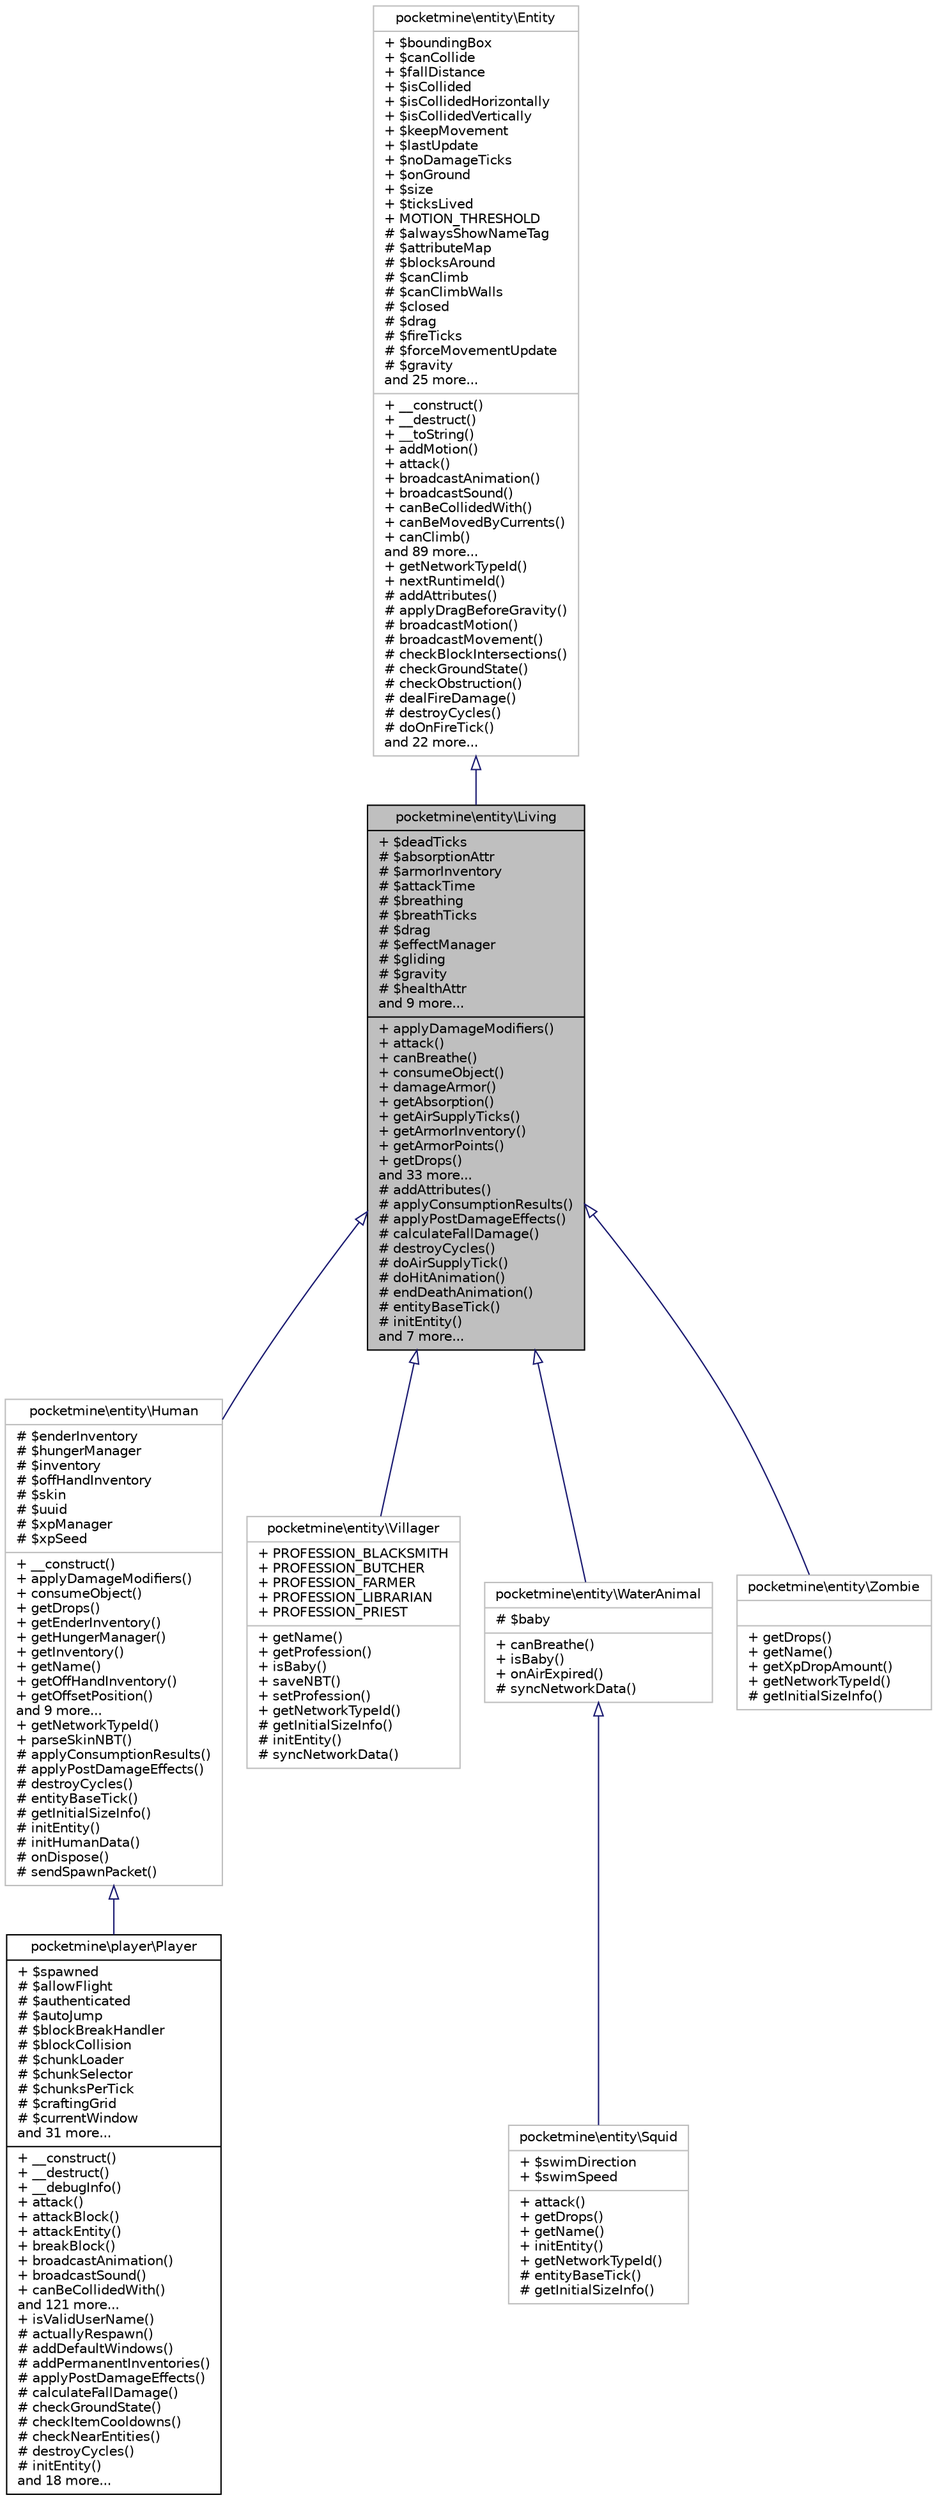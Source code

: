 digraph "pocketmine\entity\Living"
{
 // INTERACTIVE_SVG=YES
 // LATEX_PDF_SIZE
  edge [fontname="Helvetica",fontsize="10",labelfontname="Helvetica",labelfontsize="10"];
  node [fontname="Helvetica",fontsize="10",shape=record];
  Node1 [label="{pocketmine\\entity\\Living\n|+ $deadTicks\l# $absorptionAttr\l# $armorInventory\l# $attackTime\l# $breathing\l# $breathTicks\l# $drag\l# $effectManager\l# $gliding\l# $gravity\l# $healthAttr\land 9 more...\l|+ applyDamageModifiers()\l+ attack()\l+ canBreathe()\l+ consumeObject()\l+ damageArmor()\l+ getAbsorption()\l+ getAirSupplyTicks()\l+ getArmorInventory()\l+ getArmorPoints()\l+ getDrops()\land 33 more...\l# addAttributes()\l# applyConsumptionResults()\l# applyPostDamageEffects()\l# calculateFallDamage()\l# destroyCycles()\l# doAirSupplyTick()\l# doHitAnimation()\l# endDeathAnimation()\l# entityBaseTick()\l# initEntity()\land 7 more...\l}",height=0.2,width=0.4,color="black", fillcolor="grey75", style="filled", fontcolor="black",tooltip=" "];
  Node2 -> Node1 [dir="back",color="midnightblue",fontsize="10",style="solid",arrowtail="onormal",fontname="Helvetica"];
  Node2 [label="{pocketmine\\entity\\Entity\n|+ $boundingBox\l+ $canCollide\l+ $fallDistance\l+ $isCollided\l+ $isCollidedHorizontally\l+ $isCollidedVertically\l+ $keepMovement\l+ $lastUpdate\l+ $noDamageTicks\l+ $onGround\l+ $size\l+ $ticksLived\l+ MOTION_THRESHOLD\l# $alwaysShowNameTag\l# $attributeMap\l# $blocksAround\l# $canClimb\l# $canClimbWalls\l# $closed\l# $drag\l# $fireTicks\l# $forceMovementUpdate\l# $gravity\land 25 more...\l|+ __construct()\l+ __destruct()\l+ __toString()\l+ addMotion()\l+ attack()\l+ broadcastAnimation()\l+ broadcastSound()\l+ canBeCollidedWith()\l+ canBeMovedByCurrents()\l+ canClimb()\land 89 more...\l+ getNetworkTypeId()\l+ nextRuntimeId()\l# addAttributes()\l# applyDragBeforeGravity()\l# broadcastMotion()\l# broadcastMovement()\l# checkBlockIntersections()\l# checkGroundState()\l# checkObstruction()\l# dealFireDamage()\l# destroyCycles()\l# doOnFireTick()\land 22 more...\l}",height=0.2,width=0.4,color="grey75", fillcolor="white", style="filled",URL="$d2/d3c/classpocketmine_1_1entity_1_1_entity.html",tooltip=" "];
  Node1 -> Node3 [dir="back",color="midnightblue",fontsize="10",style="solid",arrowtail="onormal",fontname="Helvetica"];
  Node3 [label="{pocketmine\\entity\\Human\n|# $enderInventory\l# $hungerManager\l# $inventory\l# $offHandInventory\l# $skin\l# $uuid\l# $xpManager\l# $xpSeed\l|+ __construct()\l+ applyDamageModifiers()\l+ consumeObject()\l+ getDrops()\l+ getEnderInventory()\l+ getHungerManager()\l+ getInventory()\l+ getName()\l+ getOffHandInventory()\l+ getOffsetPosition()\land 9 more...\l+ getNetworkTypeId()\l+ parseSkinNBT()\l# applyConsumptionResults()\l# applyPostDamageEffects()\l# destroyCycles()\l# entityBaseTick()\l# getInitialSizeInfo()\l# initEntity()\l# initHumanData()\l# onDispose()\l# sendSpawnPacket()\l}",height=0.2,width=0.4,color="grey75", fillcolor="white", style="filled",URL="$d4/ddf/classpocketmine_1_1entity_1_1_human.html",tooltip=" "];
  Node3 -> Node4 [dir="back",color="midnightblue",fontsize="10",style="solid",arrowtail="onormal",fontname="Helvetica"];
  Node4 [label="{pocketmine\\player\\Player\n|+ $spawned\l# $allowFlight\l# $authenticated\l# $autoJump\l# $blockBreakHandler\l# $blockCollision\l# $chunkLoader\l# $chunkSelector\l# $chunksPerTick\l# $craftingGrid\l# $currentWindow\land 31 more...\l|+ __construct()\l+ __destruct()\l+ __debugInfo()\l+ attack()\l+ attackBlock()\l+ attackEntity()\l+ breakBlock()\l+ broadcastAnimation()\l+ broadcastSound()\l+ canBeCollidedWith()\land 121 more...\l+ isValidUserName()\l# actuallyRespawn()\l# addDefaultWindows()\l# addPermanentInventories()\l# applyPostDamageEffects()\l# calculateFallDamage()\l# checkGroundState()\l# checkItemCooldowns()\l# checkNearEntities()\l# destroyCycles()\l# initEntity()\land 18 more...\l}",height=0.2,width=0.4,color="black", fillcolor="white", style="filled",URL="$d0/d6f/classpocketmine_1_1player_1_1_player.html",tooltip=" "];
  Node1 -> Node5 [dir="back",color="midnightblue",fontsize="10",style="solid",arrowtail="onormal",fontname="Helvetica"];
  Node5 [label="{pocketmine\\entity\\Villager\n|+ PROFESSION_BLACKSMITH\l+ PROFESSION_BUTCHER\l+ PROFESSION_FARMER\l+ PROFESSION_LIBRARIAN\l+ PROFESSION_PRIEST\l|+ getName()\l+ getProfession()\l+ isBaby()\l+ saveNBT()\l+ setProfession()\l+ getNetworkTypeId()\l# getInitialSizeInfo()\l# initEntity()\l# syncNetworkData()\l}",height=0.2,width=0.4,color="grey75", fillcolor="white", style="filled",URL="$d9/d6b/classpocketmine_1_1entity_1_1_villager.html",tooltip=" "];
  Node1 -> Node6 [dir="back",color="midnightblue",fontsize="10",style="solid",arrowtail="onormal",fontname="Helvetica"];
  Node6 [label="{pocketmine\\entity\\WaterAnimal\n|# $baby\l|+ canBreathe()\l+ isBaby()\l+ onAirExpired()\l# syncNetworkData()\l}",height=0.2,width=0.4,color="grey75", fillcolor="white", style="filled",URL="$df/d3c/classpocketmine_1_1entity_1_1_water_animal.html",tooltip=" "];
  Node6 -> Node7 [dir="back",color="midnightblue",fontsize="10",style="solid",arrowtail="onormal",fontname="Helvetica"];
  Node7 [label="{pocketmine\\entity\\Squid\n|+ $swimDirection\l+ $swimSpeed\l|+ attack()\l+ getDrops()\l+ getName()\l+ initEntity()\l+ getNetworkTypeId()\l# entityBaseTick()\l# getInitialSizeInfo()\l}",height=0.2,width=0.4,color="grey75", fillcolor="white", style="filled",URL="$d5/d49/classpocketmine_1_1entity_1_1_squid.html",tooltip=" "];
  Node1 -> Node8 [dir="back",color="midnightblue",fontsize="10",style="solid",arrowtail="onormal",fontname="Helvetica"];
  Node8 [label="{pocketmine\\entity\\Zombie\n||+ getDrops()\l+ getName()\l+ getXpDropAmount()\l+ getNetworkTypeId()\l# getInitialSizeInfo()\l}",height=0.2,width=0.4,color="grey75", fillcolor="white", style="filled",URL="$d0/da7/classpocketmine_1_1entity_1_1_zombie.html",tooltip=" "];
}

